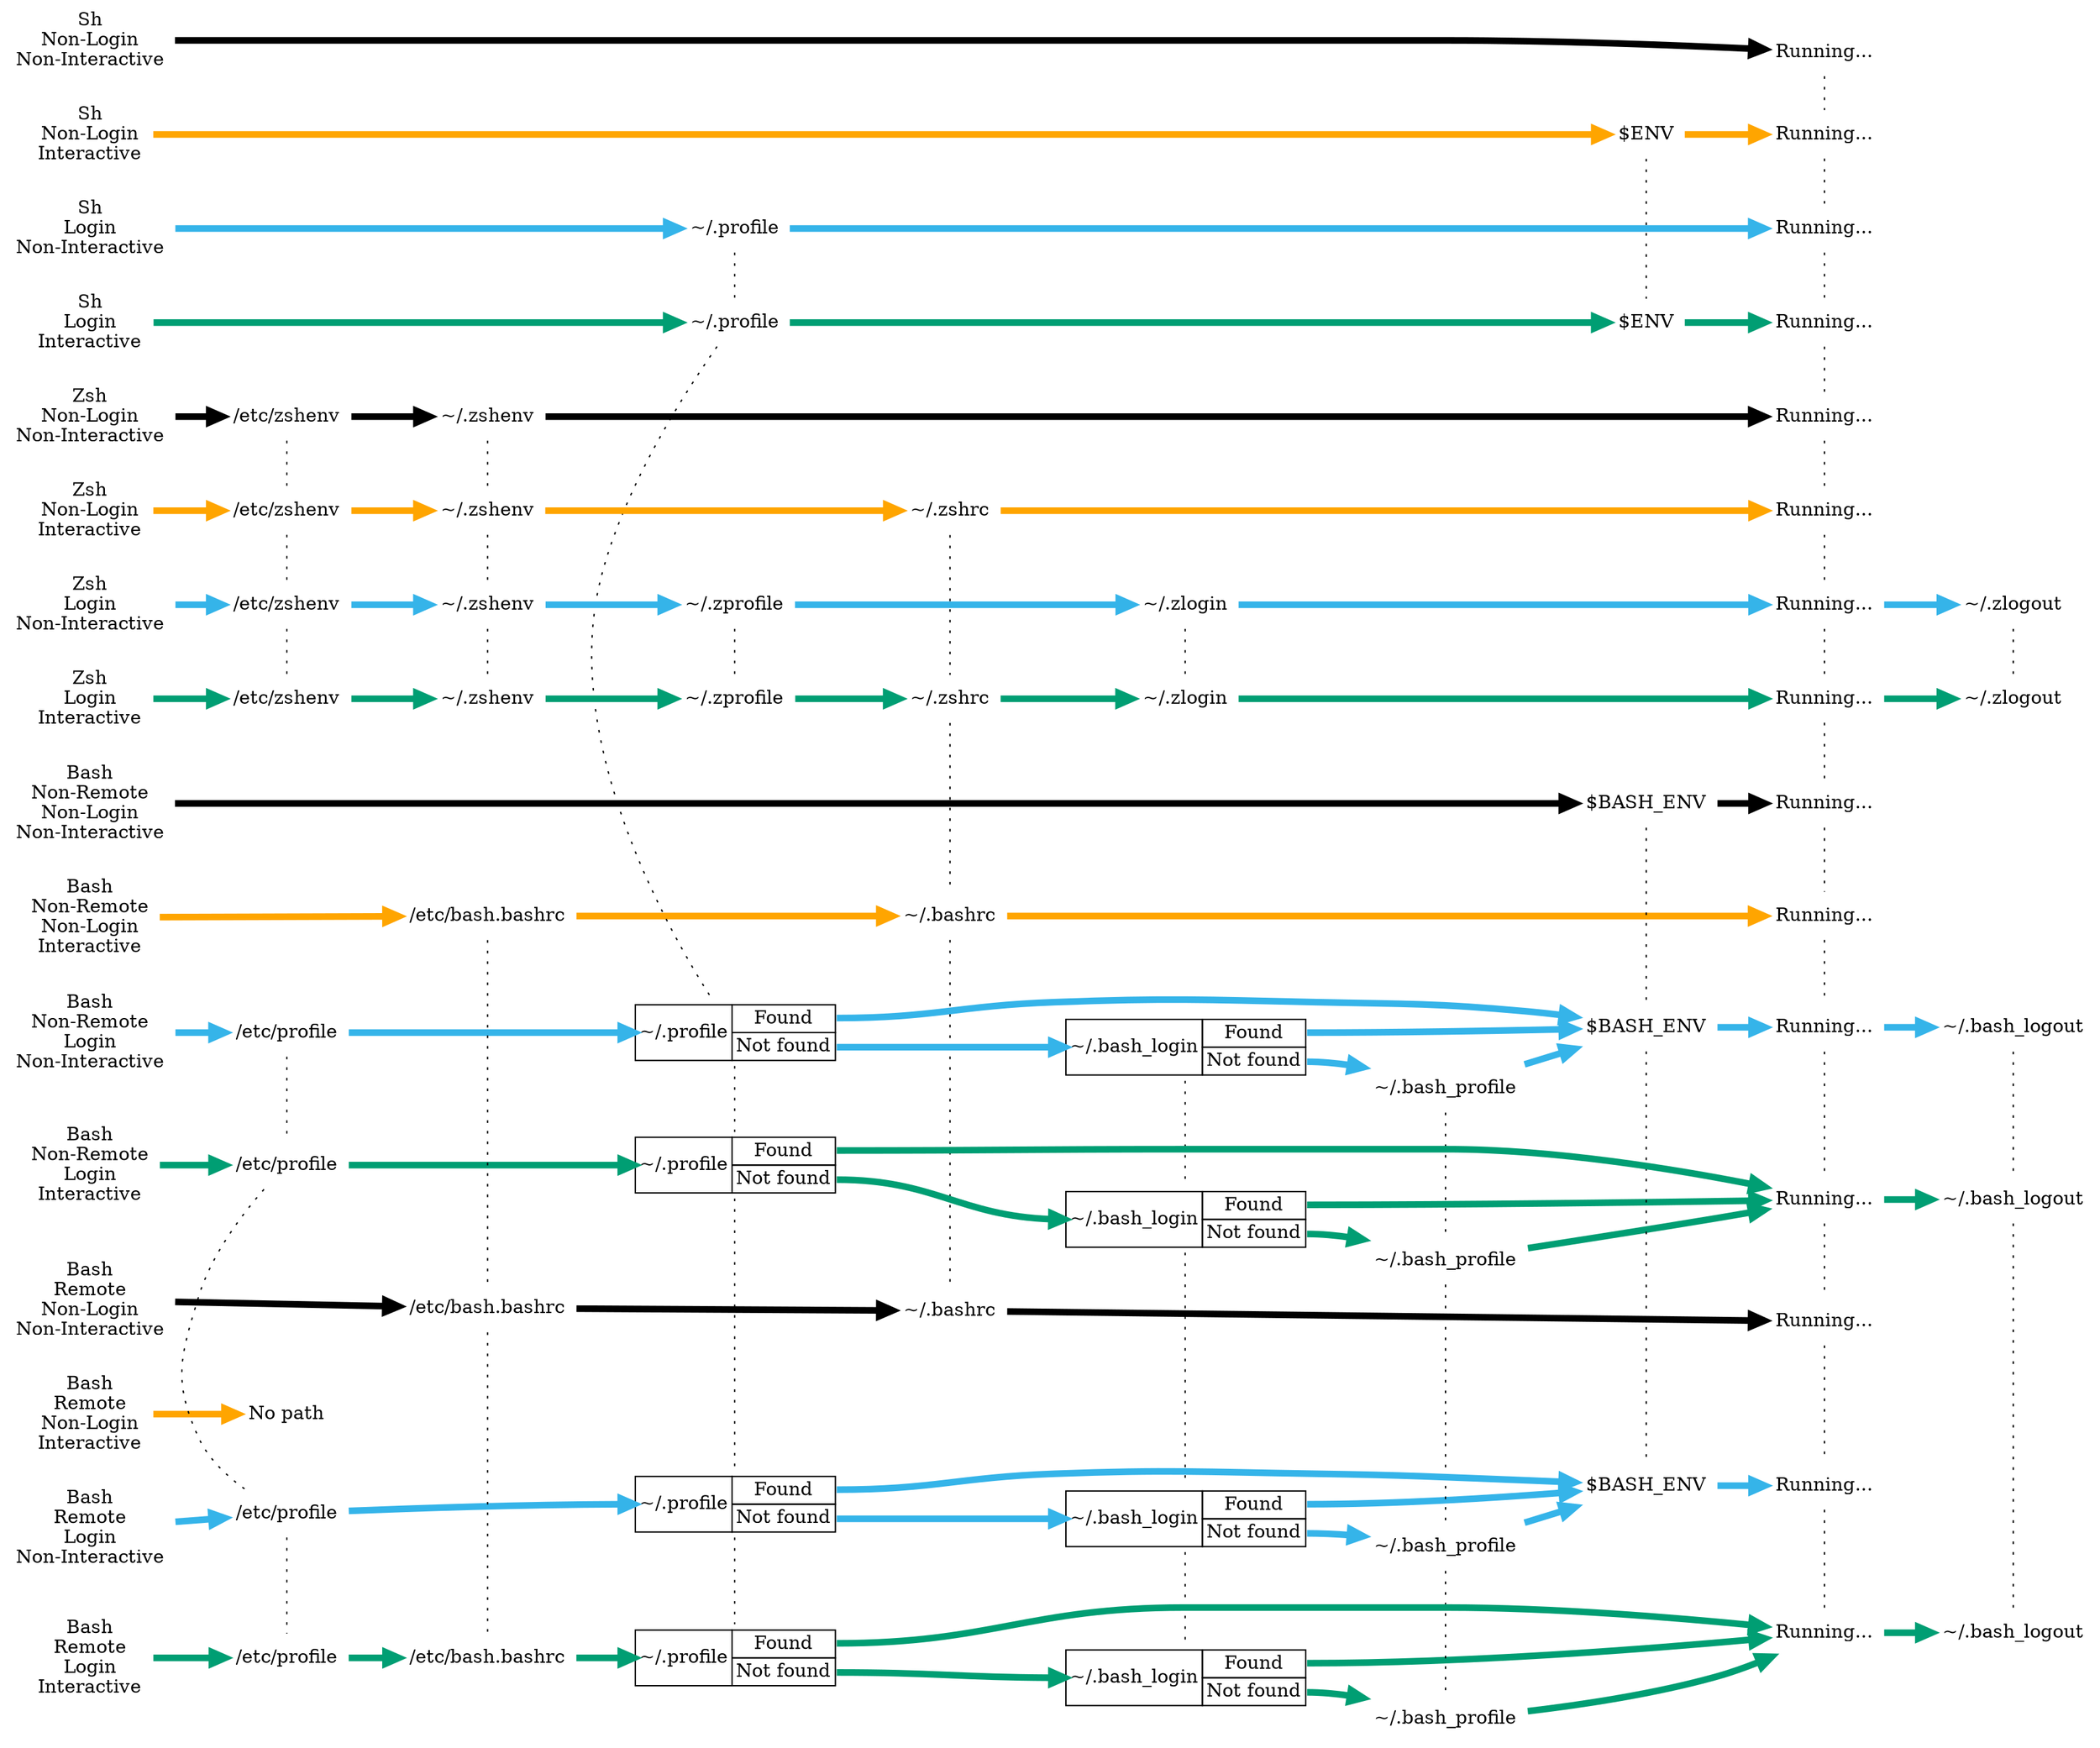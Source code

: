 digraph {
    node [label="\N" shape=none]
    edge [style=dotted constraint=false dir=none]
    rankdir=LR
    {
        rank=same
        sh_nn [label="Sh\nNon-Login\nNon-Interactive"]
        sh_ni [label="Sh\nNon-Login\nInteractive"]
        sh_ln [label="Sh\nLogin\nNon-Interactive"]
        sh_li [label="Sh\nLogin\nInteractive"]
        zsh_nn [label="Zsh\nNon-Login\nNon-Interactive"]
        zsh_ni [label="Zsh\nNon-Login\nInteractive"]
        zsh_ln [label="Zsh\nLogin\nNon-Interactive"]
        zsh_li [label="Zsh\nLogin\nInteractive"]
        bash_nnn [label="Bash\nNon-Remote\nNon-Login\nNon-Interactive"]
        bash_nni [label="Bash\nNon-Remote\nNon-Login\nInteractive"]
        bash_nln [label="Bash\nNon-Remote\nLogin\nNon-Interactive"]
        bash_nli [label="Bash\nNon-Remote\nLogin\nInteractive"]
        bash_rnn [label="Bash\nRemote\nNon-Login\nNon-Interactive"]
        bash_rni [label="Bash\nRemote\nNon-Login\nInteractive"]
        bash_rln [label="Bash\nRemote\nLogin\nNon-Interactive"]
        bash_rli [label="Bash\nRemote\nLogin\nInteractive"]

        edge [constraint=true style=invis]
        bash_rnn -> bash_rni -> bash_rln 
    }
    {
        rank=same
        node [label="/etc/profile"]
        bash_nln_etc_profile ->
        bash_nli_etc_profile ->
        bash_rln_etc_profile ->
        bash_rli_etc_profile
    }
    {
        rank=same
        node [label="~/.zlogin"]
        zsh_ln_home_zlogin ->
        zsh_li_home_zlogin

        node  [label=< <table border='0' cellborder='1' cellspacing='0'><tr><td rowspan='2' port='in'>~/.bash_login</td><td port='found'>Found</td></tr><tr><td port='not_found'>Not found</td></tr></table> > shape=none]
        bash_nln_home_bash_login_case ->
        bash_nli_home_bash_login_case ->
        bash_rln_home_bash_login_case ->
        bash_rli_home_bash_login_case
    }
    {
        rank=same
        node [label="~/.bash_profile"]
        bash_nln_home_bash_profile ->
        bash_nli_home_bash_profile ->
        bash_rln_home_bash_profile ->
        bash_rli_home_bash_profile
    }

    {
        rank=same
        node [label="/etc/bash.bashrc"]
        bash_nni_bashrc ->
        bash_rnn_bashrc ->
        bash_rli_bashrc
    }
    {
        rank=same
        node [label="~/.zshrc"]
        zsh_ni_home_zshrc
        zsh_li_home_zshrc
        node [label="~/.bashrc"]
        bash_nni_home_bashrc
        bash_rnn_home_bashrc

        zsh_ni_home_zshrc ->
        zsh_li_home_zshrc ->
        bash_nni_home_bashrc ->
        bash_rnn_home_bashrc
    }
    
    {
        rank=same
        edge [constraint=true]
        node [label="Running..."]
        sh_nn_running ->
        sh_ni_running ->
        sh_ln_running ->
        sh_li_running ->
        zsh_nn_running ->
        zsh_ni_running ->
        zsh_ln_running_to_logout ->
        zsh_li_running_to_logout ->
        bash_nnn_running ->
        bash_nni_running ->
        bash_nln_running_to_logout ->
        bash_nli_running_to_logout ->
        bash_rnn_running ->
        bash_rln_running ->
        bash_rli_running_to_logout
    }


    {
        rank=same
        node [label="$BASH_ENV"]
        bash_nnn_bash_env ->
        bash_nln_bash_env ->
        bash_rln_bash_env
        node [label="$ENV"]
        sh_ni_env ->
        sh_li_env
    }

    {
        rank=same
        node [label="~/.zlogout"]
        zsh_ln_home_zlogout ->
        zsh_li_home_zlogout
        node [label="~/.bash_logout"]
        bash_nln_logout ->
        bash_nli_logout ->
        bash_rli_logout
    }

    {
        rank=same
        node [label="~/.profile"]
        sh_ln_home_profile ->
        sh_li_home_profile

        node [label="~/.zprofile"]
        zsh_ln_home_zprofile ->
        zsh_li_home_zprofile

        node [label=< <table border='0' cellborder='1' cellspacing='0'><tr><td rowspan='2' port='in'>~/.profile</td><td port='found'>Found</td></tr><tr><td port='not_found'>Not found</td></tr></table> > shape=none]
        bash_nln_home_profile_case ->
        bash_nli_home_profile_case ->
        bash_rln_home_profile_case ->
        bash_rli_home_profile_case

        sh_li_home_profile -> bash_nln_home_profile_case

    }

    {
        rank=same
        node [label="~/.zshenv"]
        zsh_nn_home_zshenv ->
        zsh_ni_home_zshenv ->
        zsh_ln_home_zshenv ->
        zsh_li_home_zshenv
    }

    {
        rank=same
        node [label="/etc/zshenv"]
        zsh_nn_etc_zshenv ->
        zsh_ni_etc_zshenv ->
        zsh_ln_etc_zshenv ->
        zsh_li_etc_zshenv
    }

    no_path [label="No path"]

    edge [penwidth=5 constraint=true style=solid dir=forward]

    edge [color="black"]
    sh_nn -> sh_nn_running

    edge [color="orange"]
    sh_ni -> sh_ni_env -> sh_ni_running
    
    edge [color="#35b4e9"]
    sh_ln -> sh_ln_home_profile -> sh_ln_running

    edge [color="#009e73"]
    sh_li -> sh_li_home_profile -> sh_li_env -> sh_li_running

    edge [color="black"]
    zsh_nn -> zsh_nn_etc_zshenv -> zsh_nn_home_zshenv -> zsh_nn_running

    edge [color="orange"]
    zsh_ni -> zsh_ni_etc_zshenv -> zsh_ni_home_zshenv -> zsh_ni_home_zshrc -> zsh_ni_running

    edge [color="#35b4e9"]
    zsh_ln -> zsh_ln_etc_zshenv -> zsh_ln_home_zshenv -> zsh_ln_home_zprofile -> zsh_ln_home_zlogin -> zsh_ln_running_to_logout -> zsh_ln_home_zlogout

    edge [color="#009e73"]
    zsh_li -> zsh_li_etc_zshenv -> zsh_li_home_zshenv -> zsh_li_home_zprofile -> zsh_li_home_zshrc -> zsh_li_home_zlogin -> zsh_li_running_to_logout -> zsh_li_home_zlogout

    edge [color="black"]
    bash_nnn -> bash_nnn_bash_env -> bash_nnn_running

    edge [color="orange"]
    bash_nni -> bash_nni_bashrc
    bash_nni_bashrc -> bash_nni_home_bashrc -> bash_nni_running

    edge [color="#35b4e9"]
    bash_nln -> bash_nln_etc_profile -> bash_nln_home_profile_case:in
    bash_nln_bash_env -> bash_nln_running_to_logout
    bash_nln_home_bash_login_case:found -> bash_nln_bash_env
    bash_nln_home_bash_login_case:not_found -> bash_nln_home_bash_profile -> bash_nln_bash_env
    bash_nln_home_profile_case:found -> bash_nln_bash_env
    bash_nln_home_profile_case:not_found -> bash_nln_home_bash_login_case:in
    bash_nln_running_to_logout -> bash_nln_logout

    edge [color="#009e73"]
    bash_nli -> bash_nli_etc_profile -> bash_nli_home_profile_case:in
    bash_nli_home_bash_login_case:found -> bash_nli_running_to_logout
    bash_nli_home_bash_login_case:not_found -> bash_nli_home_bash_profile -> bash_nli_running_to_logout 
    bash_nli_home_profile_case:found -> bash_nli_running_to_logout
    bash_nli_home_profile_case:not_found -> bash_nli_home_bash_login_case:in
    bash_nli_running_to_logout -> bash_nli_logout

    edge [color="black"]
    bash_rnn -> bash_rnn_bashrc -> bash_rnn_home_bashrc -> bash_rnn_running

    edge [color="orange"]
    bash_rni -> no_path

    edge [color="#35b4e9"]
    bash_rln -> bash_rln_etc_profile -> bash_rln_home_profile_case:in
    bash_rln_home_profile_case:found -> bash_rln_bash_env
    bash_rln_home_profile_case:not_found -> bash_rln_home_bash_login_case:in
    bash_rln_home_bash_login_case:found -> bash_rln_bash_env
    bash_rln_home_bash_login_case:not_found -> bash_rln_home_bash_profile -> bash_rln_bash_env
    bash_rln_bash_env -> bash_rln_running

    edge [color="#009e73"]
    bash_rli -> bash_rli_etc_profile -> bash_rli_bashrc -> bash_rli_home_profile_case:in
    bash_rli_home_bash_login_case:found -> bash_rli_running_to_logout
    bash_rli_home_bash_login_case:not_found -> bash_rli_home_bash_profile -> bash_rli_running_to_logout
    bash_rli_home_profile_case:found -> bash_rli_running_to_logout 
    bash_rli_home_profile_case:not_found -> bash_rli_home_bash_login_case:in
    bash_rli_running_to_logout -> bash_rli_logout
}
